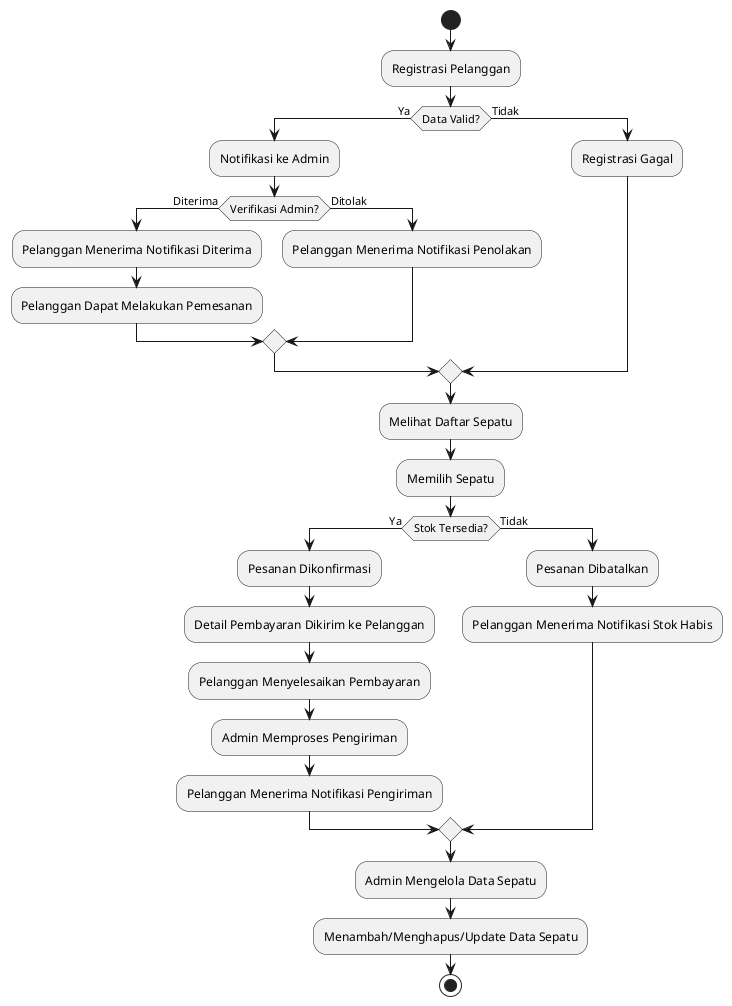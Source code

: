 @startuml
start

:Registrasi Pelanggan;
if (Data Valid?) then (Ya)
  :Notifikasi ke Admin;
  if (Verifikasi Admin?) then (Diterima)
    :Pelanggan Menerima Notifikasi Diterima;
    :Pelanggan Dapat Melakukan Pemesanan;
  else (Ditolak)
    :Pelanggan Menerima Notifikasi Penolakan;
  endif
else (Tidak)
  :Registrasi Gagal;
endif

:Melihat Daftar Sepatu;
:Memilih Sepatu;

if (Stok Tersedia?) then (Ya)
  :Pesanan Dikonfirmasi;
  :Detail Pembayaran Dikirim ke Pelanggan;
  :Pelanggan Menyelesaikan Pembayaran;
  :Admin Memproses Pengiriman;
  :Pelanggan Menerima Notifikasi Pengiriman;
else (Tidak)
  :Pesanan Dibatalkan;
  :Pelanggan Menerima Notifikasi Stok Habis;
endif

:Admin Mengelola Data Sepatu;
:Menambah/Menghapus/Update Data Sepatu;

stop
@enduml
